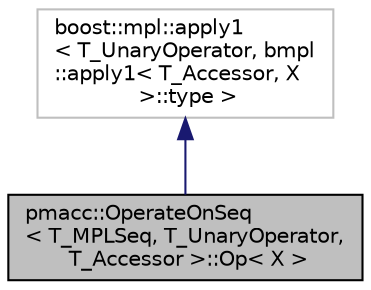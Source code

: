 digraph "pmacc::OperateOnSeq&lt; T_MPLSeq, T_UnaryOperator, T_Accessor &gt;::Op&lt; X &gt;"
{
 // LATEX_PDF_SIZE
  edge [fontname="Helvetica",fontsize="10",labelfontname="Helvetica",labelfontsize="10"];
  node [fontname="Helvetica",fontsize="10",shape=record];
  Node1 [label="pmacc::OperateOnSeq\l\< T_MPLSeq, T_UnaryOperator,\l T_Accessor \>::Op\< X \>",height=0.2,width=0.4,color="black", fillcolor="grey75", style="filled", fontcolor="black",tooltip=" "];
  Node2 -> Node1 [dir="back",color="midnightblue",fontsize="10",style="solid",fontname="Helvetica"];
  Node2 [label="boost::mpl::apply1\l\< T_UnaryOperator, bmpl\l::apply1\< T_Accessor, X\l \>::type \>",height=0.2,width=0.4,color="grey75", fillcolor="white", style="filled",tooltip=" "];
}
